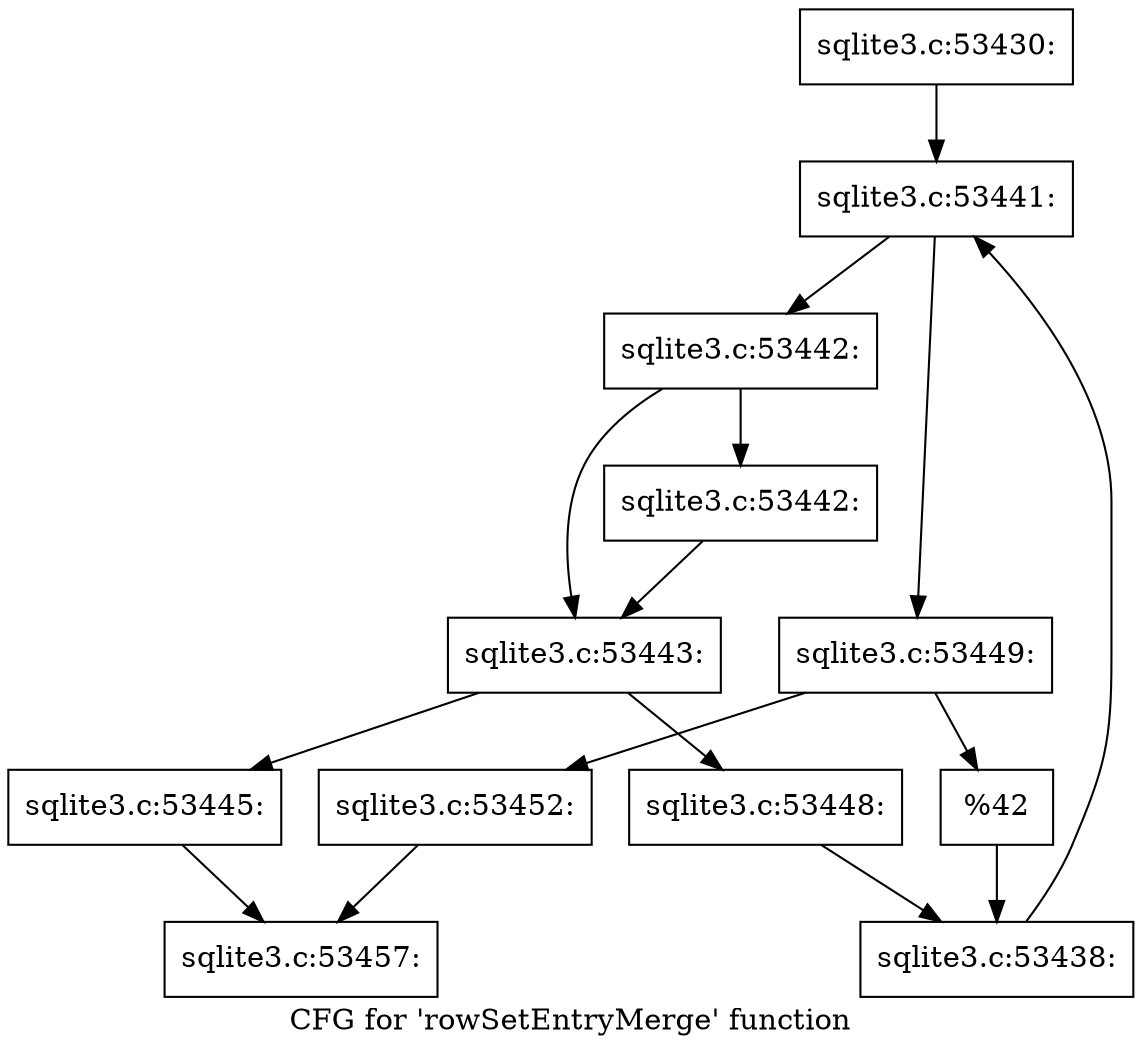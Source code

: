 digraph "CFG for 'rowSetEntryMerge' function" {
	label="CFG for 'rowSetEntryMerge' function";

	Node0x55c0f84767d0 [shape=record,label="{sqlite3.c:53430:}"];
	Node0x55c0f84767d0 -> Node0x55c0f8480a80;
	Node0x55c0f8480a80 [shape=record,label="{sqlite3.c:53441:}"];
	Node0x55c0f8480a80 -> Node0x55c0f8480d50;
	Node0x55c0f8480a80 -> Node0x55c0f8480df0;
	Node0x55c0f8480d50 [shape=record,label="{sqlite3.c:53442:}"];
	Node0x55c0f8480d50 -> Node0x55c0f8481530;
	Node0x55c0f8480d50 -> Node0x55c0f8481580;
	Node0x55c0f8481530 [shape=record,label="{sqlite3.c:53442:}"];
	Node0x55c0f8481530 -> Node0x55c0f8481580;
	Node0x55c0f8481580 [shape=record,label="{sqlite3.c:53443:}"];
	Node0x55c0f8481580 -> Node0x55c0f84822e0;
	Node0x55c0f8481580 -> Node0x55c0f8482330;
	Node0x55c0f84822e0 [shape=record,label="{sqlite3.c:53445:}"];
	Node0x55c0f84822e0 -> Node0x55c0f84809f0;
	Node0x55c0f8482330 [shape=record,label="{sqlite3.c:53448:}"];
	Node0x55c0f8482330 -> Node0x55c0f8480da0;
	Node0x55c0f8480df0 [shape=record,label="{sqlite3.c:53449:}"];
	Node0x55c0f8480df0 -> Node0x55c0f8483300;
	Node0x55c0f8480df0 -> Node0x55c0f8483350;
	Node0x55c0f8483300 [shape=record,label="{sqlite3.c:53452:}"];
	Node0x55c0f8483300 -> Node0x55c0f84809f0;
	Node0x55c0f8483350 [shape=record,label="{%42}"];
	Node0x55c0f8483350 -> Node0x55c0f8480da0;
	Node0x55c0f8480da0 [shape=record,label="{sqlite3.c:53438:}"];
	Node0x55c0f8480da0 -> Node0x55c0f8480a80;
	Node0x55c0f84809f0 [shape=record,label="{sqlite3.c:53457:}"];
}
